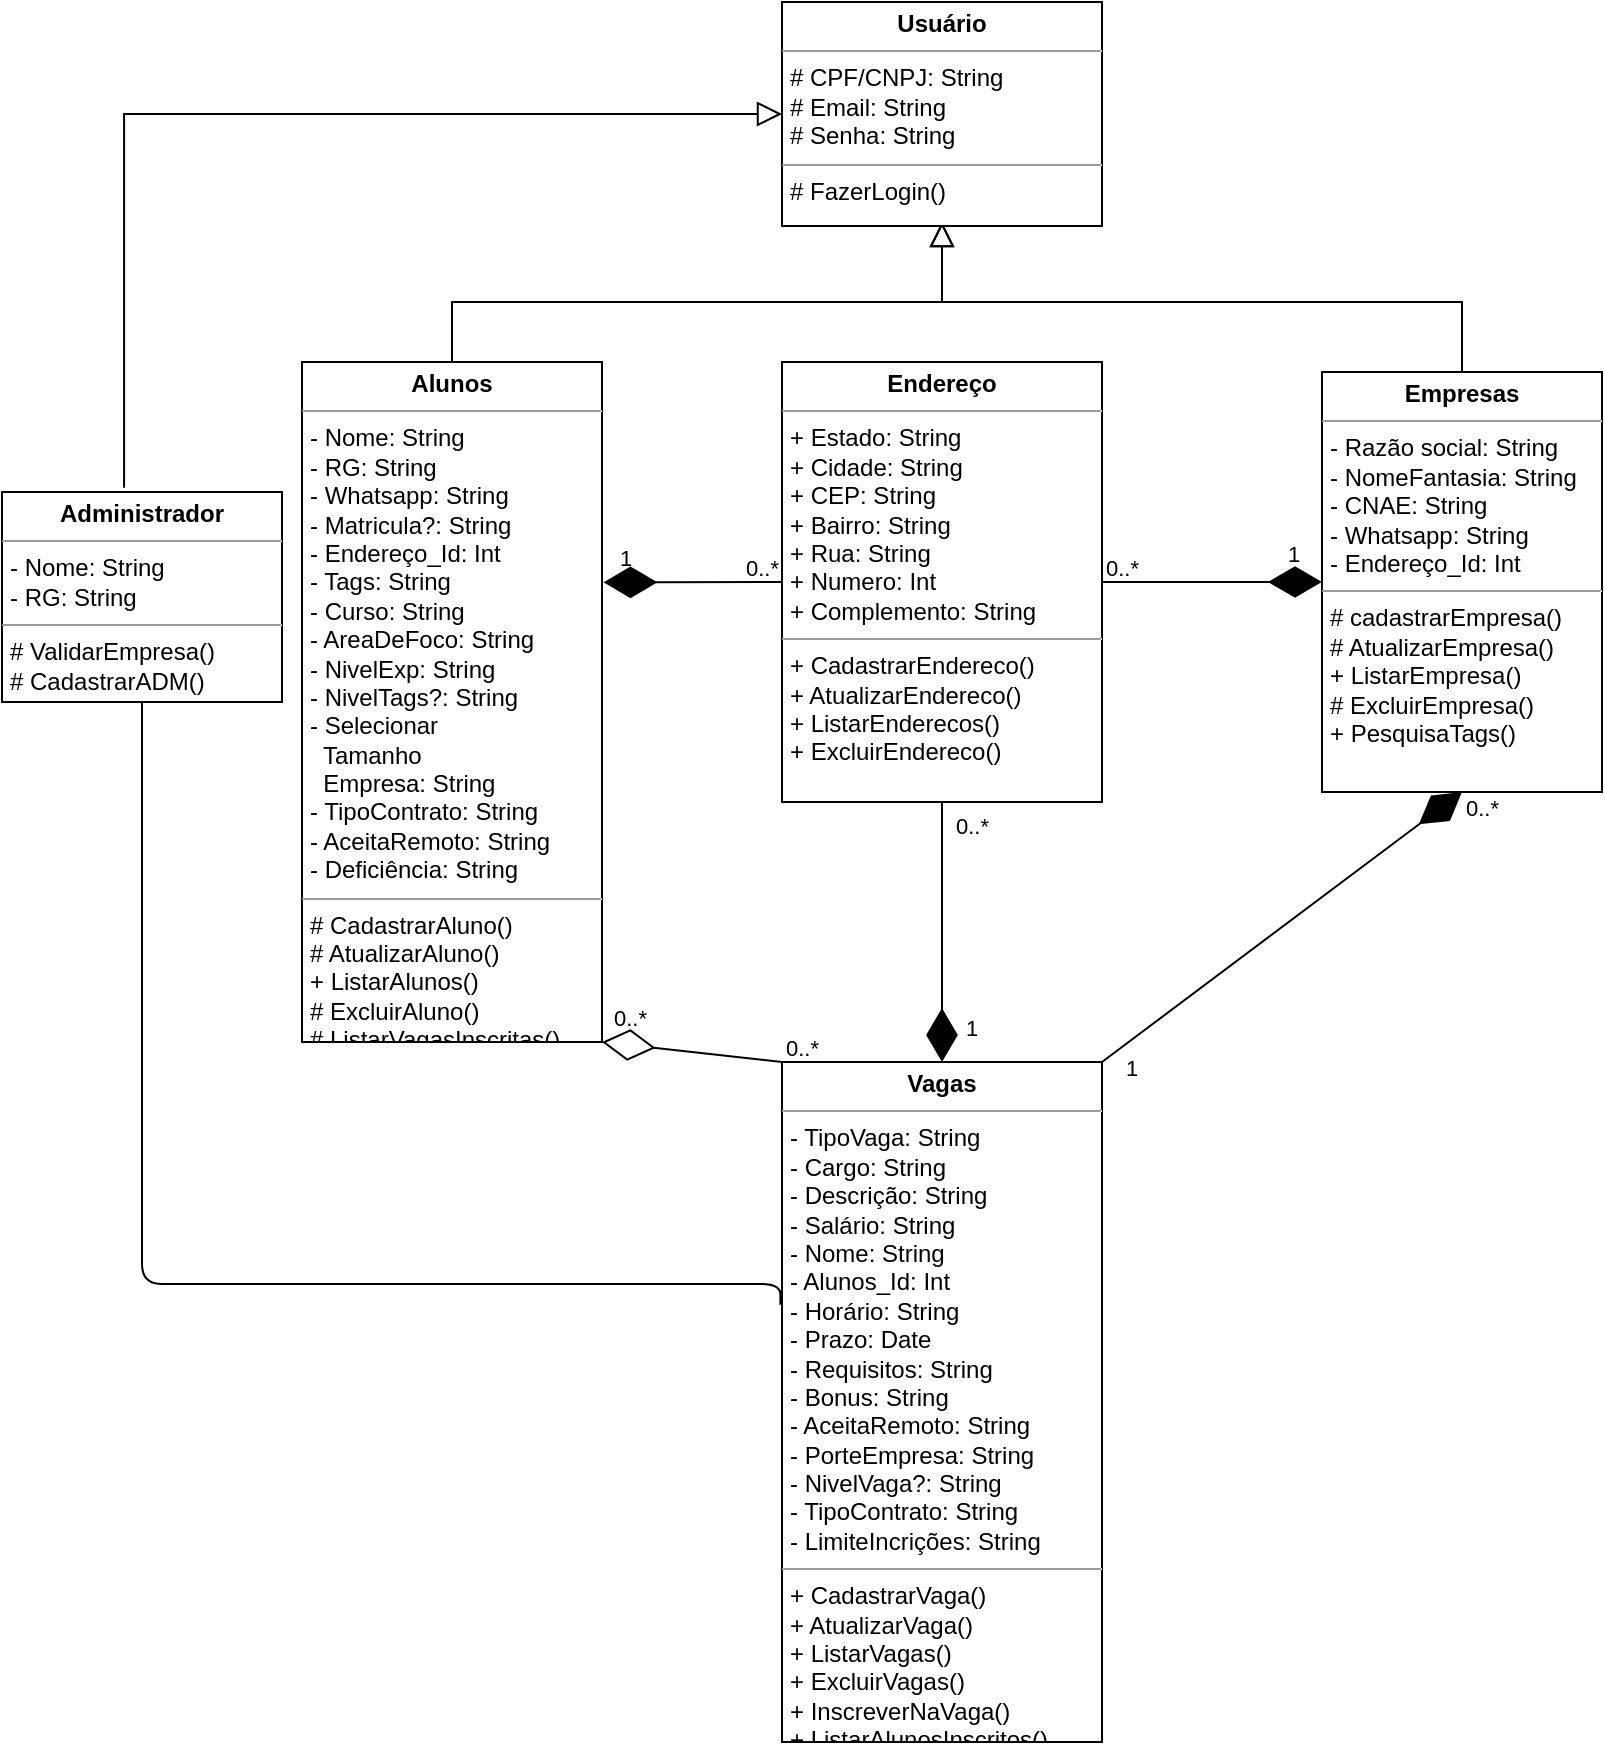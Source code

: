 <mxfile version="13.6.5" type="device"><diagram id="C5RBs43oDa-KdzZeNtuy" name="Page-1"><mxGraphModel dx="2982" dy="1125" grid="1" gridSize="10" guides="1" tooltips="1" connect="1" arrows="1" fold="1" page="1" pageScale="1" pageWidth="827" pageHeight="1169" math="0" shadow="0"><root><mxCell id="WIyWlLk6GJQsqaUBKTNV-0"/><mxCell id="WIyWlLk6GJQsqaUBKTNV-1" parent="WIyWlLk6GJQsqaUBKTNV-0"/><mxCell id="zkfFHV4jXpPFQw0GAbJ--12" value="" style="endArrow=block;endSize=10;endFill=0;shadow=0;strokeWidth=1;rounded=0;edgeStyle=elbowEdgeStyle;elbow=vertical;exitX=0.5;exitY=0;exitDx=0;exitDy=0;" parent="WIyWlLk6GJQsqaUBKTNV-1" source="5fHvncW5nsX7eTfB6kVb-14" edge="1"><mxGeometry width="160" relative="1" as="geometry"><mxPoint x="60" y="190" as="sourcePoint"/><mxPoint x="200" y="140" as="targetPoint"/><Array as="points"><mxPoint x="80" y="180"/></Array></mxGeometry></mxCell><mxCell id="zkfFHV4jXpPFQw0GAbJ--16" value="" style="endArrow=block;endSize=10;endFill=0;shadow=0;strokeWidth=1;rounded=0;edgeStyle=elbowEdgeStyle;elbow=vertical;exitX=0.5;exitY=0;exitDx=0;exitDy=0;" parent="WIyWlLk6GJQsqaUBKTNV-1" source="5fHvncW5nsX7eTfB6kVb-16" edge="1"><mxGeometry width="160" relative="1" as="geometry"><mxPoint x="370" y="240" as="sourcePoint"/><mxPoint x="200" y="140" as="targetPoint"/><Array as="points"><mxPoint x="270" y="180"/></Array></mxGeometry></mxCell><mxCell id="5fHvncW5nsX7eTfB6kVb-0" value="&lt;p style=&quot;margin: 0px ; margin-top: 4px ; text-align: center&quot;&gt;&lt;b&gt;Usuário&lt;/b&gt;&lt;/p&gt;&lt;hr size=&quot;1&quot;&gt;&lt;p style=&quot;margin: 0px 0px 0px 4px&quot;&gt;# CPF/CNPJ: String&lt;/p&gt;&lt;p style=&quot;margin: 0px ; margin-left: 4px&quot;&gt;&lt;span&gt;# Email: String&lt;/span&gt;&lt;br&gt;&lt;/p&gt;&lt;p style=&quot;margin: 0px ; margin-left: 4px&quot;&gt;# Senha: String&lt;br&gt;&lt;/p&gt;&lt;hr size=&quot;1&quot;&gt;&lt;p style=&quot;margin: 0px ; margin-left: 4px&quot;&gt;# FazerLogin()&lt;br&gt;&lt;/p&gt;" style="verticalAlign=top;align=left;overflow=fill;fontSize=12;fontFamily=Helvetica;html=1;" parent="WIyWlLk6GJQsqaUBKTNV-1" vertex="1"><mxGeometry x="120" y="30" width="160" height="112" as="geometry"/></mxCell><mxCell id="5fHvncW5nsX7eTfB6kVb-13" value="&lt;p style=&quot;margin: 0px ; margin-top: 4px ; text-align: center&quot;&gt;&lt;b&gt;Administrador&lt;/b&gt;&lt;/p&gt;&lt;hr size=&quot;1&quot;&gt;&lt;p style=&quot;margin: 0px ; margin-left: 4px&quot;&gt;- Nome: String&lt;/p&gt;&lt;p style=&quot;margin: 0px ; margin-left: 4px&quot;&gt;- RG: String&lt;/p&gt;&lt;hr size=&quot;1&quot;&gt;&lt;p style=&quot;margin: 0px ; margin-left: 4px&quot;&gt;# ValidarEmpresa()&lt;/p&gt;&lt;p style=&quot;margin: 0px ; margin-left: 4px&quot;&gt;# CadastrarADM()&lt;br&gt;&lt;/p&gt;" style="verticalAlign=top;align=left;overflow=fill;fontSize=12;fontFamily=Helvetica;html=1;" parent="WIyWlLk6GJQsqaUBKTNV-1" vertex="1"><mxGeometry x="-270" y="275" width="140" height="105" as="geometry"/></mxCell><mxCell id="5fHvncW5nsX7eTfB6kVb-14" value="&lt;p style=&quot;margin: 0px ; margin-top: 4px ; text-align: center&quot;&gt;&lt;b&gt;Alunos&lt;/b&gt;&lt;/p&gt;&lt;hr size=&quot;1&quot;&gt;&lt;p style=&quot;margin: 0px ; margin-left: 4px&quot;&gt;- Nome: String&lt;br&gt;&lt;/p&gt;&lt;p style=&quot;margin: 0px ; margin-left: 4px&quot;&gt;&lt;span&gt;- RG: String&lt;/span&gt;&lt;br&gt;&lt;/p&gt;&lt;p style=&quot;margin: 0px ; margin-left: 4px&quot;&gt;- Whatsapp: String&lt;br&gt;&lt;/p&gt;&lt;p style=&quot;margin: 0px ; margin-left: 4px&quot;&gt;- Matricula?: String&lt;br&gt;&lt;/p&gt;&lt;p style=&quot;margin: 0px ; margin-left: 4px&quot;&gt;- Endereço_Id: Int&lt;br&gt;&lt;/p&gt;&lt;p style=&quot;margin: 0px ; margin-left: 4px&quot;&gt;- Tags: String&lt;br&gt;&lt;/p&gt;&lt;p style=&quot;margin: 0px ; margin-left: 4px&quot;&gt;- Curso: String&lt;br&gt;&lt;/p&gt;&lt;p style=&quot;margin: 0px ; margin-left: 4px&quot;&gt;- AreaDeFoco: String&lt;br&gt;&lt;/p&gt;&lt;p style=&quot;margin: 0px ; margin-left: 4px&quot;&gt;- NivelExp: String&lt;br&gt;&lt;/p&gt;&lt;p style=&quot;margin: 0px 0px 0px 4px&quot;&gt;- NivelTags?: String&lt;br&gt;&lt;/p&gt;&lt;p style=&quot;margin: 0px 0px 0px 4px&quot;&gt;- Selecionar&lt;/p&gt;&lt;p style=&quot;margin: 0px 0px 0px 4px&quot;&gt;&amp;nbsp; Tamanho&lt;/p&gt;&lt;p style=&quot;margin: 0px 0px 0px 4px&quot;&gt;&amp;nbsp; Empresa: String&lt;/p&gt;&lt;p style=&quot;margin: 0px 0px 0px 4px&quot;&gt;- TipoContrato: String&lt;/p&gt;&lt;p style=&quot;margin: 0px 0px 0px 4px&quot;&gt;- AceitaRemoto: String&lt;br&gt;&lt;/p&gt;&lt;p style=&quot;margin: 0px 0px 0px 4px&quot;&gt;- Deficiência: String&lt;br&gt;&lt;/p&gt;&lt;hr size=&quot;1&quot;&gt;&lt;p style=&quot;margin: 0px ; margin-left: 4px&quot;&gt;# CadastrarAluno()&lt;/p&gt;&lt;p style=&quot;margin: 0px ; margin-left: 4px&quot;&gt;# AtualizarAluno()&lt;br&gt;&lt;/p&gt;&lt;p style=&quot;margin: 0px ; margin-left: 4px&quot;&gt;+ ListarAlunos()&lt;br&gt;&lt;/p&gt;&lt;p style=&quot;margin: 0px ; margin-left: 4px&quot;&gt;# ExcluirAluno()&lt;br&gt;&lt;/p&gt;&lt;p style=&quot;margin: 0px ; margin-left: 4px&quot;&gt;# ListarVagasInscritas()&lt;br&gt;&lt;/p&gt;" style="verticalAlign=top;align=left;overflow=fill;fontSize=12;fontFamily=Helvetica;html=1;" parent="WIyWlLk6GJQsqaUBKTNV-1" vertex="1"><mxGeometry x="-120" y="210" width="150" height="340" as="geometry"/></mxCell><mxCell id="5fHvncW5nsX7eTfB6kVb-16" value="&lt;p style=&quot;margin: 0px ; margin-top: 4px ; text-align: center&quot;&gt;&lt;b&gt;Empresas&lt;/b&gt;&lt;/p&gt;&lt;hr size=&quot;1&quot;&gt;&lt;p style=&quot;margin: 0px ; margin-left: 4px&quot;&gt;- Razão social: String&lt;br&gt;&lt;/p&gt;&lt;p style=&quot;margin: 0px ; margin-left: 4px&quot;&gt;- NomeFantasia: String&lt;/p&gt;&lt;p style=&quot;margin: 0px ; margin-left: 4px&quot;&gt;- CNAE: String&lt;br&gt;&lt;/p&gt;&lt;p style=&quot;margin: 0px ; margin-left: 4px&quot;&gt;- Whatsapp: String&lt;br&gt;&lt;/p&gt;&lt;p style=&quot;margin: 0px ; margin-left: 4px&quot;&gt;&lt;span&gt;- Endereço_Id: Int&lt;/span&gt;&lt;/p&gt;&lt;hr size=&quot;1&quot;&gt;&lt;p style=&quot;margin: 0px ; margin-left: 4px&quot;&gt;# cadastrarEmpresa()&lt;/p&gt;&lt;p style=&quot;margin: 0px ; margin-left: 4px&quot;&gt;# AtualizarEmpresa()&lt;br&gt;&lt;/p&gt;&lt;p style=&quot;margin: 0px ; margin-left: 4px&quot;&gt;+ ListarEmpresa()&lt;br&gt;&lt;/p&gt;&lt;p style=&quot;margin: 0px ; margin-left: 4px&quot;&gt;# ExcluirEmpresa()&lt;br&gt;&lt;/p&gt;&lt;p style=&quot;margin: 0px ; margin-left: 4px&quot;&gt;+ PesquisaTags()&lt;br&gt;&lt;/p&gt;" style="verticalAlign=top;align=left;overflow=fill;fontSize=12;fontFamily=Helvetica;html=1;" parent="WIyWlLk6GJQsqaUBKTNV-1" vertex="1"><mxGeometry x="390" y="215" width="140" height="210" as="geometry"/></mxCell><mxCell id="5fHvncW5nsX7eTfB6kVb-17" value="&lt;p style=&quot;margin: 0px ; margin-top: 4px ; text-align: center&quot;&gt;&lt;b&gt;Vagas&lt;/b&gt;&lt;/p&gt;&lt;hr size=&quot;1&quot;&gt;&lt;p style=&quot;margin: 0px ; margin-left: 4px&quot;&gt;- TipoVaga: String&lt;br&gt;&lt;/p&gt;&lt;p style=&quot;margin: 0px ; margin-left: 4px&quot;&gt;- Cargo: String&lt;/p&gt;&lt;p style=&quot;margin: 0px ; margin-left: 4px&quot;&gt;- Descrição: String&lt;br&gt;&lt;/p&gt;&lt;p style=&quot;margin: 0px ; margin-left: 4px&quot;&gt;- Salário: String&lt;br&gt;&lt;/p&gt;&lt;p style=&quot;margin: 0px ; margin-left: 4px&quot;&gt;- Nome: String&lt;br&gt;&lt;/p&gt;&lt;p style=&quot;margin: 0px ; margin-left: 4px&quot;&gt;- Alunos_Id: Int&lt;br&gt;&lt;/p&gt;&lt;p style=&quot;margin: 0px ; margin-left: 4px&quot;&gt;- Horário: String&lt;br&gt;&lt;/p&gt;&lt;p style=&quot;margin: 0px ; margin-left: 4px&quot;&gt;- Prazo: Date&lt;br&gt;&lt;/p&gt;&lt;p style=&quot;margin: 0px ; margin-left: 4px&quot;&gt;- Requisitos: String&lt;br&gt;&lt;/p&gt;&lt;p style=&quot;margin: 0px ; margin-left: 4px&quot;&gt;- Bonus: String&lt;br&gt;&lt;/p&gt;&lt;p style=&quot;margin: 0px ; margin-left: 4px&quot;&gt;- AceitaRemoto: String&lt;br&gt;&lt;/p&gt;&lt;p style=&quot;margin: 0px ; margin-left: 4px&quot;&gt;- PorteEmpresa: String&lt;br&gt;&lt;/p&gt;&lt;p style=&quot;margin: 0px ; margin-left: 4px&quot;&gt;- NivelVaga?: String&lt;br&gt;&lt;/p&gt;&lt;p style=&quot;margin: 0px ; margin-left: 4px&quot;&gt;- TipoContrato: String&lt;br&gt;&lt;/p&gt;&lt;p style=&quot;margin: 0px ; margin-left: 4px&quot;&gt;- LimiteIncrições: String&lt;br&gt;&lt;/p&gt;&lt;hr size=&quot;1&quot;&gt;&lt;p style=&quot;margin: 0px ; margin-left: 4px&quot;&gt;+ CadastrarVaga()&lt;/p&gt;&lt;p style=&quot;margin: 0px ; margin-left: 4px&quot;&gt;+ AtualizarVaga()&lt;br&gt;&lt;/p&gt;&lt;p style=&quot;margin: 0px ; margin-left: 4px&quot;&gt;+ ListarVagas()&lt;br&gt;&lt;/p&gt;&lt;p style=&quot;margin: 0px ; margin-left: 4px&quot;&gt;+ ExcluirVagas()&lt;br&gt;&lt;/p&gt;&lt;p style=&quot;margin: 0px ; margin-left: 4px&quot;&gt;+ InscreverNaVaga()&lt;br&gt;&lt;/p&gt;&lt;p style=&quot;margin: 0px ; margin-left: 4px&quot;&gt;+ ListarAlunosInscritos()&lt;br&gt;&lt;/p&gt;" style="verticalAlign=top;align=left;overflow=fill;fontSize=12;fontFamily=Helvetica;html=1;" parent="WIyWlLk6GJQsqaUBKTNV-1" vertex="1"><mxGeometry x="120" y="560" width="160" height="340" as="geometry"/></mxCell><mxCell id="5fHvncW5nsX7eTfB6kVb-20" value="" style="endArrow=none;html=1;edgeStyle=orthogonalEdgeStyle;exitX=0.5;exitY=1;exitDx=0;exitDy=0;entryX=-0.005;entryY=0.357;entryDx=0;entryDy=0;entryPerimeter=0;" parent="WIyWlLk6GJQsqaUBKTNV-1" source="5fHvncW5nsX7eTfB6kVb-13" target="5fHvncW5nsX7eTfB6kVb-17" edge="1"><mxGeometry relative="1" as="geometry"><mxPoint x="-20" y="480" as="sourcePoint"/><mxPoint x="240" y="480" as="targetPoint"/><Array as="points"><mxPoint x="-200" y="671"/></Array></mxGeometry></mxCell><mxCell id="5fHvncW5nsX7eTfB6kVb-29" value="&lt;p style=&quot;margin: 0px ; margin-top: 4px ; text-align: center&quot;&gt;&lt;b&gt;Endereço&lt;/b&gt;&lt;/p&gt;&lt;hr size=&quot;1&quot;&gt;&lt;p style=&quot;margin: 0px ; margin-left: 4px&quot;&gt;+ Estado: String&lt;/p&gt;&lt;p style=&quot;margin: 0px ; margin-left: 4px&quot;&gt;+ Cidade: String&lt;br&gt;&lt;/p&gt;&lt;p style=&quot;margin: 0px ; margin-left: 4px&quot;&gt;+ CEP: String&lt;br&gt;&lt;/p&gt;&lt;p style=&quot;margin: 0px ; margin-left: 4px&quot;&gt;+ Bairro: String&lt;br&gt;&lt;/p&gt;&lt;p style=&quot;margin: 0px ; margin-left: 4px&quot;&gt;+ Rua: String&lt;br&gt;&lt;/p&gt;&lt;p style=&quot;margin: 0px ; margin-left: 4px&quot;&gt;+ Numero: Int&lt;br&gt;&lt;/p&gt;&lt;p style=&quot;margin: 0px ; margin-left: 4px&quot;&gt;+ Complemento: String&lt;br&gt;&lt;/p&gt;&lt;hr size=&quot;1&quot;&gt;&lt;p style=&quot;margin: 0px ; margin-left: 4px&quot;&gt;+ CadastrarEndereco()&lt;/p&gt;&lt;p style=&quot;margin: 0px ; margin-left: 4px&quot;&gt;+ AtualizarEndereco()&lt;br&gt;&lt;/p&gt;&lt;p style=&quot;margin: 0px ; margin-left: 4px&quot;&gt;+ ListarEnderecos()&lt;br&gt;&lt;/p&gt;&lt;p style=&quot;margin: 0px ; margin-left: 4px&quot;&gt;+ ExcluirEndereco()&lt;br&gt;&lt;/p&gt;" style="verticalAlign=top;align=left;overflow=fill;fontSize=12;fontFamily=Helvetica;html=1;" parent="WIyWlLk6GJQsqaUBKTNV-1" vertex="1"><mxGeometry x="120" y="210" width="160" height="220" as="geometry"/></mxCell><mxCell id="5fHvncW5nsX7eTfB6kVb-30" value="" style="endArrow=diamondThin;endFill=1;endSize=24;html=1;exitX=0;exitY=0.5;exitDx=0;exitDy=0;entryX=1.005;entryY=0.324;entryDx=0;entryDy=0;entryPerimeter=0;" parent="WIyWlLk6GJQsqaUBKTNV-1" source="5fHvncW5nsX7eTfB6kVb-29" target="5fHvncW5nsX7eTfB6kVb-14" edge="1"><mxGeometry width="160" relative="1" as="geometry"><mxPoint x="480" y="86" as="sourcePoint"/><mxPoint x="50" y="330" as="targetPoint"/></mxGeometry></mxCell><mxCell id="5fHvncW5nsX7eTfB6kVb-32" value="" style="endArrow=diamondThin;endFill=1;endSize=24;html=1;exitX=0.5;exitY=1;exitDx=0;exitDy=0;entryX=0.5;entryY=0;entryDx=0;entryDy=0;" parent="WIyWlLk6GJQsqaUBKTNV-1" source="5fHvncW5nsX7eTfB6kVb-29" target="5fHvncW5nsX7eTfB6kVb-17" edge="1"><mxGeometry width="160" relative="1" as="geometry"><mxPoint x="430" y="565" as="sourcePoint"/><mxPoint x="280" y="450" as="targetPoint"/></mxGeometry></mxCell><mxCell id="5fHvncW5nsX7eTfB6kVb-33" value="" style="endArrow=diamondThin;endFill=1;endSize=24;html=1;exitX=1;exitY=0.5;exitDx=0;exitDy=0;entryX=0;entryY=0.5;entryDx=0;entryDy=0;" parent="WIyWlLk6GJQsqaUBKTNV-1" source="5fHvncW5nsX7eTfB6kVb-29" target="5fHvncW5nsX7eTfB6kVb-16" edge="1"><mxGeometry width="160" relative="1" as="geometry"><mxPoint x="440" y="575" as="sourcePoint"/><mxPoint x="290" y="460" as="targetPoint"/></mxGeometry></mxCell><mxCell id="5fHvncW5nsX7eTfB6kVb-34" value="" style="endArrow=diamondThin;endFill=1;endSize=24;html=1;exitX=1;exitY=0;exitDx=0;exitDy=0;entryX=0.5;entryY=1;entryDx=0;entryDy=0;" parent="WIyWlLk6GJQsqaUBKTNV-1" source="5fHvncW5nsX7eTfB6kVb-17" target="5fHvncW5nsX7eTfB6kVb-16" edge="1"><mxGeometry width="160" relative="1" as="geometry"><mxPoint x="425" y="602.5" as="sourcePoint"/><mxPoint x="315" y="490" as="targetPoint"/></mxGeometry></mxCell><mxCell id="5fHvncW5nsX7eTfB6kVb-39" value="1" style="edgeLabel;resizable=0;html=1;align=left;verticalAlign=top;labelBackgroundColor=none;" parent="WIyWlLk6GJQsqaUBKTNV-1" connectable="0" vertex="1"><mxGeometry x="290" y="550" as="geometry"/></mxCell><mxCell id="5fHvncW5nsX7eTfB6kVb-41" value="0..*" style="edgeLabel;resizable=0;html=1;align=left;verticalAlign=top;" parent="WIyWlLk6GJQsqaUBKTNV-1" connectable="0" vertex="1"><mxGeometry x="460" y="420" as="geometry"/></mxCell><mxCell id="5fHvncW5nsX7eTfB6kVb-42" value="1" style="edgeLabel;resizable=0;html=1;align=left;verticalAlign=top;labelBackgroundColor=none;" parent="WIyWlLk6GJQsqaUBKTNV-1" connectable="0" vertex="1"><mxGeometry x="371" y="293" as="geometry"/></mxCell><mxCell id="5fHvncW5nsX7eTfB6kVb-43" value="1" style="edgeLabel;resizable=0;html=1;align=left;verticalAlign=top;labelBackgroundColor=none;" parent="WIyWlLk6GJQsqaUBKTNV-1" connectable="0" vertex="1"><mxGeometry x="210" y="530" as="geometry"/></mxCell><mxCell id="5fHvncW5nsX7eTfB6kVb-47" value="" style="endArrow=block;endSize=10;endFill=0;shadow=0;strokeWidth=1;rounded=0;edgeStyle=elbowEdgeStyle;elbow=vertical;exitX=0.436;exitY=-0.02;exitDx=0;exitDy=0;exitPerimeter=0;entryX=0;entryY=0.5;entryDx=0;entryDy=0;" parent="WIyWlLk6GJQsqaUBKTNV-1" source="5fHvncW5nsX7eTfB6kVb-13" target="5fHvncW5nsX7eTfB6kVb-0" edge="1"><mxGeometry width="160" relative="1" as="geometry"><mxPoint x="-110" y="200" as="sourcePoint"/><mxPoint x="-10" y="120" as="targetPoint"/><Array as="points"><mxPoint x="30" y="86"/></Array></mxGeometry></mxCell><mxCell id="5fHvncW5nsX7eTfB6kVb-48" value="" style="endArrow=diamondThin;endFill=0;endSize=24;html=1;entryX=1;entryY=1;entryDx=0;entryDy=0;exitX=0;exitY=0;exitDx=0;exitDy=0;" parent="WIyWlLk6GJQsqaUBKTNV-1" source="5fHvncW5nsX7eTfB6kVb-17" target="5fHvncW5nsX7eTfB6kVb-14" edge="1"><mxGeometry width="160" relative="1" as="geometry"><mxPoint y="500" as="sourcePoint"/><mxPoint x="160" y="500" as="targetPoint"/></mxGeometry></mxCell><mxCell id="5fHvncW5nsX7eTfB6kVb-52" value="0..*" style="edgeLabel;resizable=0;html=1;align=left;verticalAlign=top;labelBackgroundColor=none;" parent="WIyWlLk6GJQsqaUBKTNV-1" connectable="0" vertex="1"><mxGeometry x="120" y="540" as="geometry"/></mxCell><mxCell id="5fHvncW5nsX7eTfB6kVb-53" value="0..*" style="edgeLabel;resizable=0;html=1;align=left;verticalAlign=top;labelBackgroundColor=none;" parent="WIyWlLk6GJQsqaUBKTNV-1" connectable="0" vertex="1"><mxGeometry x="34" y="525" as="geometry"/></mxCell><mxCell id="5fHvncW5nsX7eTfB6kVb-54" value="0..*" style="edgeLabel;resizable=0;html=1;align=left;verticalAlign=top;labelBackgroundColor=none;" parent="WIyWlLk6GJQsqaUBKTNV-1" connectable="0" vertex="1"><mxGeometry x="280" y="300" as="geometry"/></mxCell><mxCell id="5fHvncW5nsX7eTfB6kVb-55" value="0..*" style="edgeLabel;resizable=0;html=1;align=left;verticalAlign=top;labelBackgroundColor=none;" parent="WIyWlLk6GJQsqaUBKTNV-1" connectable="0" vertex="1"><mxGeometry x="100" y="300" as="geometry"/></mxCell><mxCell id="5fHvncW5nsX7eTfB6kVb-56" value="0..*" style="edgeLabel;resizable=0;html=1;align=left;verticalAlign=top;labelBackgroundColor=none;" parent="WIyWlLk6GJQsqaUBKTNV-1" connectable="0" vertex="1"><mxGeometry x="345" y="578" as="geometry"><mxPoint x="-140" y="-149" as="offset"/></mxGeometry></mxCell><mxCell id="GK0jSM0gUJJntXhmIW6b-0" value="1" style="edgeLabel;resizable=0;html=1;align=left;verticalAlign=top;labelBackgroundColor=none;" parent="WIyWlLk6GJQsqaUBKTNV-1" connectable="0" vertex="1"><mxGeometry x="35" y="354" as="geometry"><mxPoint x="2" y="-59" as="offset"/></mxGeometry></mxCell></root></mxGraphModel></diagram></mxfile>